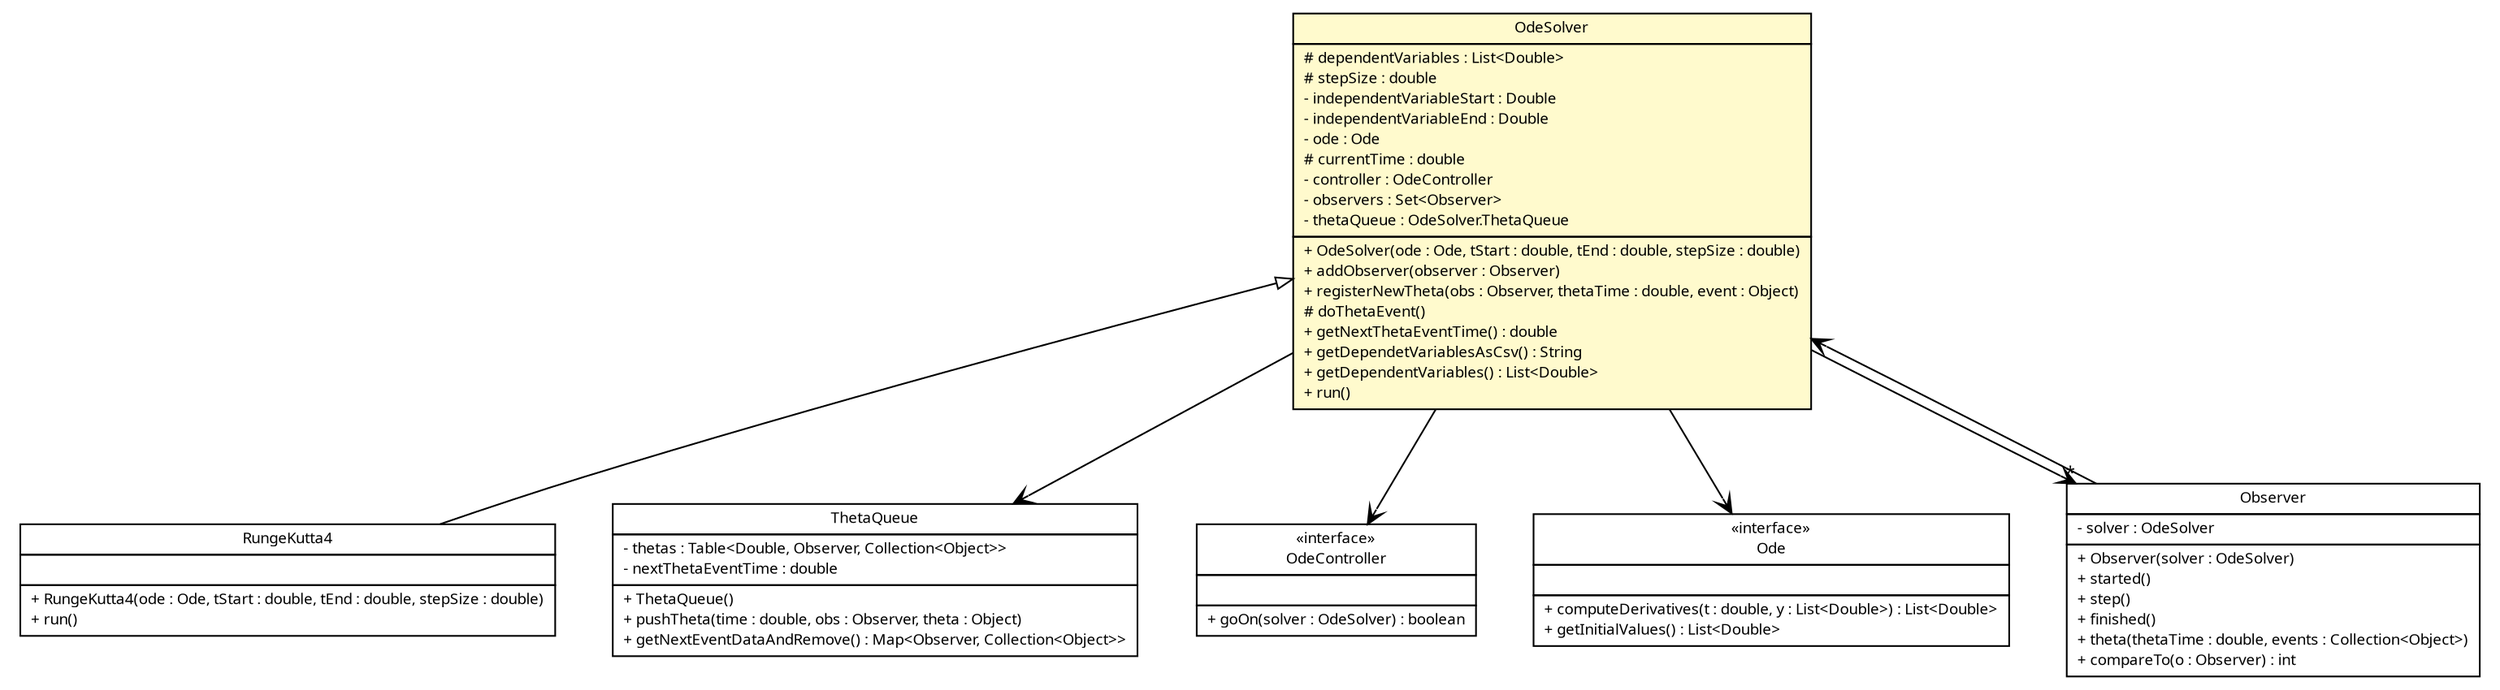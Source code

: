 #!/usr/local/bin/dot
#
# Class diagram 
# Generated by UMLGraph version R5_6 (http://www.umlgraph.org/)
#

digraph G {
	edge [fontname="Trebuchet MS",fontsize=10,labelfontname="Trebuchet MS",labelfontsize=10];
	node [fontname="Trebuchet MS",fontsize=10,shape=plaintext];
	nodesep=0.25;
	ranksep=0.5;
	// broadwick.odesolver.RungeKutta4
	c20967 [label=<<table title="broadwick.odesolver.RungeKutta4" border="0" cellborder="1" cellspacing="0" cellpadding="2" port="p" href="./RungeKutta4.html">
		<tr><td><table border="0" cellspacing="0" cellpadding="1">
<tr><td align="center" balign="center"><font face="Trebuchet MS"> RungeKutta4 </font></td></tr>
		</table></td></tr>
		<tr><td><table border="0" cellspacing="0" cellpadding="1">
<tr><td align="left" balign="left">  </td></tr>
		</table></td></tr>
		<tr><td><table border="0" cellspacing="0" cellpadding="1">
<tr><td align="left" balign="left"> + RungeKutta4(ode : Ode, tStart : double, tEnd : double, stepSize : double) </td></tr>
<tr><td align="left" balign="left"> + run() </td></tr>
		</table></td></tr>
		</table>>, URL="./RungeKutta4.html", fontname="Trebuchet MS", fontcolor="black", fontsize=9.0];
	// broadwick.odesolver.OdeSolver
	c20968 [label=<<table title="broadwick.odesolver.OdeSolver" border="0" cellborder="1" cellspacing="0" cellpadding="2" port="p" bgcolor="lemonChiffon" href="./OdeSolver.html">
		<tr><td><table border="0" cellspacing="0" cellpadding="1">
<tr><td align="center" balign="center"><font face="Trebuchet MS"> OdeSolver </font></td></tr>
		</table></td></tr>
		<tr><td><table border="0" cellspacing="0" cellpadding="1">
<tr><td align="left" balign="left"> # dependentVariables : List&lt;Double&gt; </td></tr>
<tr><td align="left" balign="left"> # stepSize : double </td></tr>
<tr><td align="left" balign="left"> - independentVariableStart : Double </td></tr>
<tr><td align="left" balign="left"> - independentVariableEnd : Double </td></tr>
<tr><td align="left" balign="left"> - ode : Ode </td></tr>
<tr><td align="left" balign="left"> # currentTime : double </td></tr>
<tr><td align="left" balign="left"> - controller : OdeController </td></tr>
<tr><td align="left" balign="left"> - observers : Set&lt;Observer&gt; </td></tr>
<tr><td align="left" balign="left"> - thetaQueue : OdeSolver.ThetaQueue </td></tr>
		</table></td></tr>
		<tr><td><table border="0" cellspacing="0" cellpadding="1">
<tr><td align="left" balign="left"> + OdeSolver(ode : Ode, tStart : double, tEnd : double, stepSize : double) </td></tr>
<tr><td align="left" balign="left"> + addObserver(observer : Observer) </td></tr>
<tr><td align="left" balign="left"> + registerNewTheta(obs : Observer, thetaTime : double, event : Object) </td></tr>
<tr><td align="left" balign="left"> # doThetaEvent() </td></tr>
<tr><td align="left" balign="left"> + getNextThetaEventTime() : double </td></tr>
<tr><td align="left" balign="left"> + getDependetVariablesAsCsv() : String </td></tr>
<tr><td align="left" balign="left"> + getDependentVariables() : List&lt;Double&gt; </td></tr>
<tr><td align="left" balign="left"><font face="Trebuchet MS" point-size="9.0"> + run() </font></td></tr>
		</table></td></tr>
		</table>>, URL="./OdeSolver.html", fontname="Trebuchet MS", fontcolor="black", fontsize=9.0];
	// broadwick.odesolver.OdeSolver.ThetaQueue
	c20969 [label=<<table title="broadwick.odesolver.OdeSolver.ThetaQueue" border="0" cellborder="1" cellspacing="0" cellpadding="2" port="p" href="./OdeSolver.ThetaQueue.html">
		<tr><td><table border="0" cellspacing="0" cellpadding="1">
<tr><td align="center" balign="center"><font face="Trebuchet MS"> ThetaQueue </font></td></tr>
		</table></td></tr>
		<tr><td><table border="0" cellspacing="0" cellpadding="1">
<tr><td align="left" balign="left"> - thetas : Table&lt;Double, Observer, Collection&lt;Object&gt;&gt; </td></tr>
<tr><td align="left" balign="left"> - nextThetaEventTime : double </td></tr>
		</table></td></tr>
		<tr><td><table border="0" cellspacing="0" cellpadding="1">
<tr><td align="left" balign="left"> + ThetaQueue() </td></tr>
<tr><td align="left" balign="left"> + pushTheta(time : double, obs : Observer, theta : Object) </td></tr>
<tr><td align="left" balign="left"> + getNextEventDataAndRemove() : Map&lt;Observer, Collection&lt;Object&gt;&gt; </td></tr>
		</table></td></tr>
		</table>>, URL="./OdeSolver.ThetaQueue.html", fontname="Trebuchet MS", fontcolor="black", fontsize=9.0];
	// broadwick.odesolver.OdeController
	c20970 [label=<<table title="broadwick.odesolver.OdeController" border="0" cellborder="1" cellspacing="0" cellpadding="2" port="p" href="./OdeController.html">
		<tr><td><table border="0" cellspacing="0" cellpadding="1">
<tr><td align="center" balign="center"> &#171;interface&#187; </td></tr>
<tr><td align="center" balign="center"><font face="Trebuchet MS"> OdeController </font></td></tr>
		</table></td></tr>
		<tr><td><table border="0" cellspacing="0" cellpadding="1">
<tr><td align="left" balign="left">  </td></tr>
		</table></td></tr>
		<tr><td><table border="0" cellspacing="0" cellpadding="1">
<tr><td align="left" balign="left"><font face="Trebuchet MS" point-size="9.0"> + goOn(solver : OdeSolver) : boolean </font></td></tr>
		</table></td></tr>
		</table>>, URL="./OdeController.html", fontname="Trebuchet MS", fontcolor="black", fontsize=9.0];
	// broadwick.odesolver.Ode
	c20971 [label=<<table title="broadwick.odesolver.Ode" border="0" cellborder="1" cellspacing="0" cellpadding="2" port="p" href="./Ode.html">
		<tr><td><table border="0" cellspacing="0" cellpadding="1">
<tr><td align="center" balign="center"> &#171;interface&#187; </td></tr>
<tr><td align="center" balign="center"><font face="Trebuchet MS"> Ode </font></td></tr>
		</table></td></tr>
		<tr><td><table border="0" cellspacing="0" cellpadding="1">
<tr><td align="left" balign="left">  </td></tr>
		</table></td></tr>
		<tr><td><table border="0" cellspacing="0" cellpadding="1">
<tr><td align="left" balign="left"><font face="Trebuchet MS" point-size="9.0"> + computeDerivatives(t : double, y : List&lt;Double&gt;) : List&lt;Double&gt; </font></td></tr>
<tr><td align="left" balign="left"><font face="Trebuchet MS" point-size="9.0"> + getInitialValues() : List&lt;Double&gt; </font></td></tr>
		</table></td></tr>
		</table>>, URL="./Ode.html", fontname="Trebuchet MS", fontcolor="black", fontsize=9.0];
	// broadwick.odesolver.Observer
	c20972 [label=<<table title="broadwick.odesolver.Observer" border="0" cellborder="1" cellspacing="0" cellpadding="2" port="p" href="./Observer.html">
		<tr><td><table border="0" cellspacing="0" cellpadding="1">
<tr><td align="center" balign="center"><font face="Trebuchet MS"> Observer </font></td></tr>
		</table></td></tr>
		<tr><td><table border="0" cellspacing="0" cellpadding="1">
<tr><td align="left" balign="left"> - solver : OdeSolver </td></tr>
		</table></td></tr>
		<tr><td><table border="0" cellspacing="0" cellpadding="1">
<tr><td align="left" balign="left"> + Observer(solver : OdeSolver) </td></tr>
<tr><td align="left" balign="left"><font face="Trebuchet MS" point-size="9.0"> + started() </font></td></tr>
<tr><td align="left" balign="left"><font face="Trebuchet MS" point-size="9.0"> + step() </font></td></tr>
<tr><td align="left" balign="left"><font face="Trebuchet MS" point-size="9.0"> + finished() </font></td></tr>
<tr><td align="left" balign="left"><font face="Trebuchet MS" point-size="9.0"> + theta(thetaTime : double, events : Collection&lt;Object&gt;) </font></td></tr>
<tr><td align="left" balign="left"> + compareTo(o : Observer) : int </td></tr>
		</table></td></tr>
		</table>>, URL="./Observer.html", fontname="Trebuchet MS", fontcolor="black", fontsize=9.0];
	//broadwick.odesolver.RungeKutta4 extends broadwick.odesolver.OdeSolver
	c20968:p -> c20967:p [dir=back,arrowtail=empty];
	// broadwick.odesolver.OdeSolver NAVASSOC broadwick.odesolver.Ode
	c20968:p -> c20971:p [taillabel="", label="", headlabel="", fontname="Trebuchet MS", fontcolor="black", fontsize=10.0, color="black", arrowhead=open];
	// broadwick.odesolver.OdeSolver NAVASSOC broadwick.odesolver.OdeController
	c20968:p -> c20970:p [taillabel="", label="", headlabel="", fontname="Trebuchet MS", fontcolor="black", fontsize=10.0, color="black", arrowhead=open];
	// broadwick.odesolver.OdeSolver NAVASSOC broadwick.odesolver.Observer
	c20968:p -> c20972:p [taillabel="", label="", headlabel="*", fontname="Trebuchet MS", fontcolor="black", fontsize=10.0, color="black", arrowhead=open];
	// broadwick.odesolver.OdeSolver NAVASSOC broadwick.odesolver.OdeSolver.ThetaQueue
	c20968:p -> c20969:p [taillabel="", label="", headlabel="", fontname="Trebuchet MS", fontcolor="black", fontsize=10.0, color="black", arrowhead=open];
	// broadwick.odesolver.Observer NAVASSOC broadwick.odesolver.OdeSolver
	c20972:p -> c20968:p [taillabel="", label="", headlabel="", fontname="Trebuchet MS", fontcolor="black", fontsize=10.0, color="black", arrowhead=open];
}

